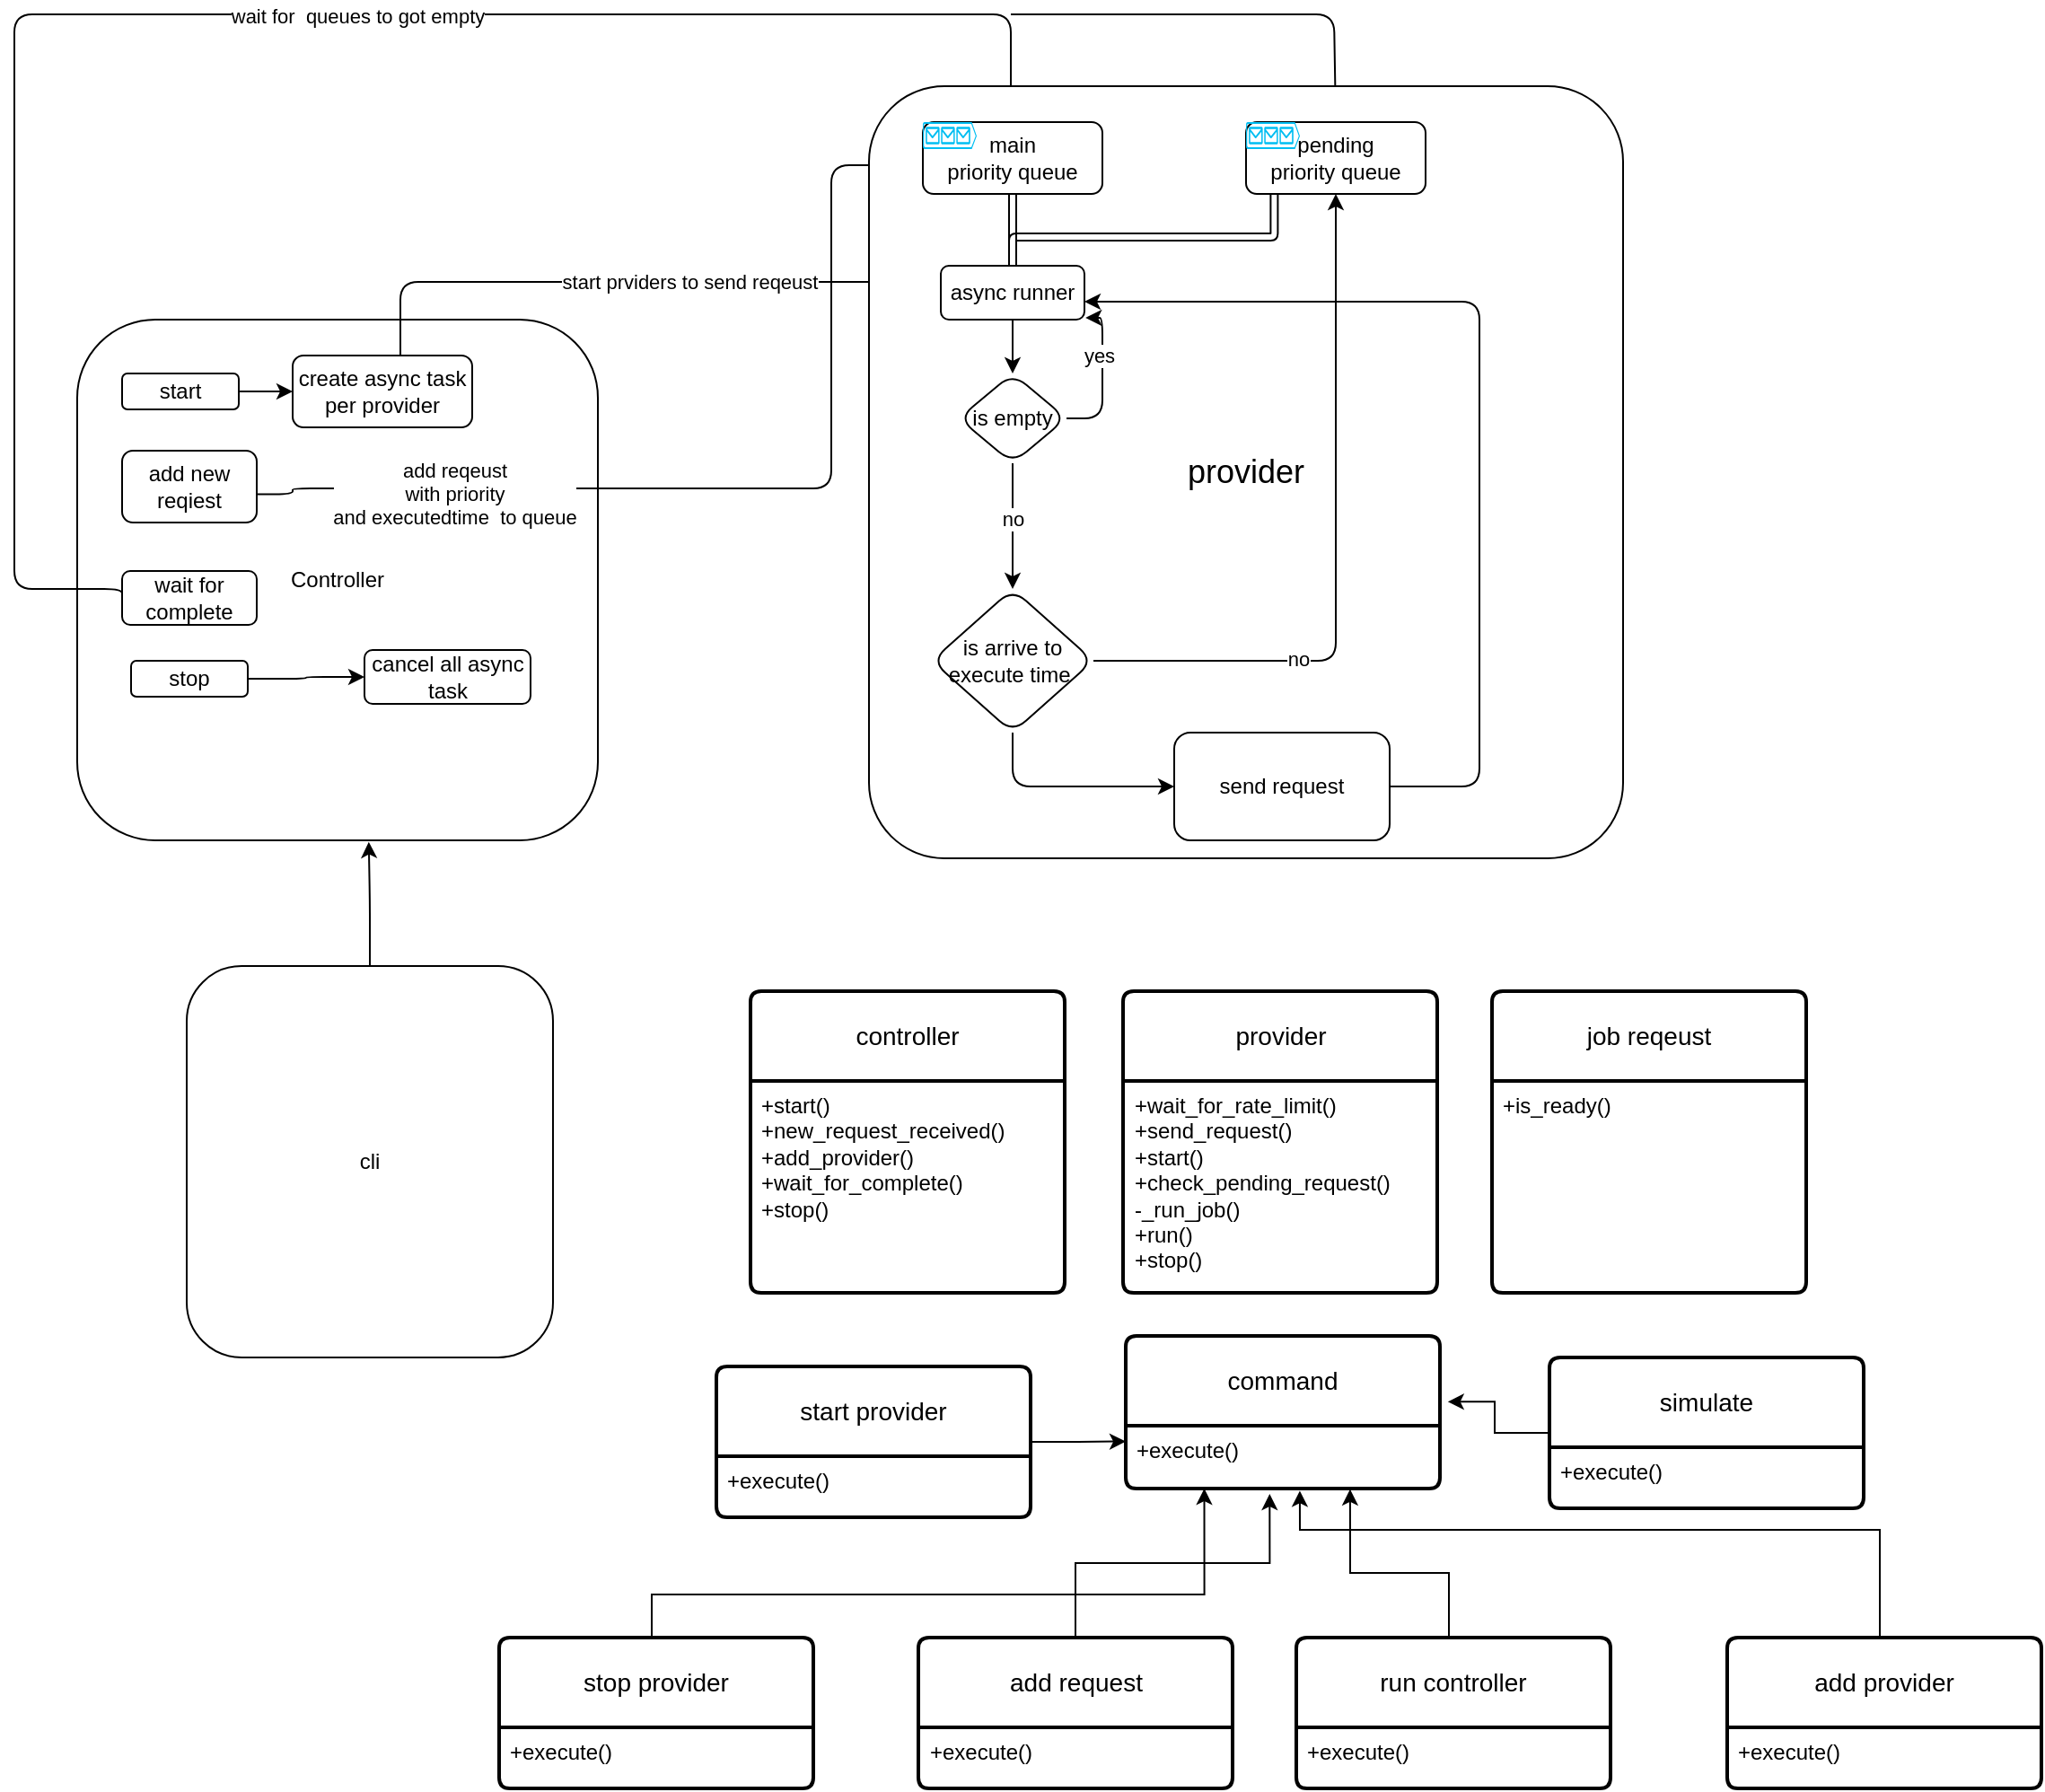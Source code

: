 <mxfile version="22.0.2" type="device">
  <diagram id="R2lEEEUBdFMjLlhIrx00" name="Page-1">
    <mxGraphModel dx="2025" dy="1522" grid="1" gridSize="12" guides="1" tooltips="1" connect="1" arrows="1" fold="1" page="1" pageScale="1" pageWidth="850" pageHeight="1100" math="0" shadow="0" extFonts="Permanent Marker^https://fonts.googleapis.com/css?family=Permanent+Marker">
      <root>
        <mxCell id="0" />
        <mxCell id="1" parent="0" />
        <mxCell id="hEaMu5YipVM85JO3dCSX-114" value="" style="group" parent="1" vertex="1" connectable="0">
          <mxGeometry x="245" y="20" width="1129" height="988" as="geometry" />
        </mxCell>
        <mxCell id="hEaMu5YipVM85JO3dCSX-51" value="" style="edgeStyle=none;orthogonalLoop=1;jettySize=auto;html=1;rounded=1;entryX=0.5;entryY=0;entryDx=0;entryDy=0;" parent="hEaMu5YipVM85JO3dCSX-114" target="hEaMu5YipVM85JO3dCSX-11" edge="1">
          <mxGeometry width="80" relative="1" as="geometry">
            <mxPoint x="555" as="sourcePoint" />
            <mxPoint x="645" y="-20" as="targetPoint" />
            <Array as="points">
              <mxPoint x="735" />
            </Array>
          </mxGeometry>
        </mxCell>
        <mxCell id="hEaMu5YipVM85JO3dCSX-55" value="cli" style="html=1;dashed=0;whiteSpace=wrap;rounded=1;" parent="hEaMu5YipVM85JO3dCSX-114" vertex="1">
          <mxGeometry x="96" y="530" width="204" height="218" as="geometry" />
        </mxCell>
        <mxCell id="hEaMu5YipVM85JO3dCSX-59" value="controller" style="swimlane;childLayout=stackLayout;horizontal=1;startSize=50;horizontalStack=0;rounded=1;fontSize=14;fontStyle=0;strokeWidth=2;resizeParent=0;resizeLast=1;shadow=0;dashed=0;align=center;arcSize=4;whiteSpace=wrap;html=1;" parent="hEaMu5YipVM85JO3dCSX-114" vertex="1">
          <mxGeometry x="410" y="544" width="175" height="168" as="geometry" />
        </mxCell>
        <mxCell id="hEaMu5YipVM85JO3dCSX-60" value="+start()&lt;br&gt;+new_request_received()&lt;br&gt;+add_provider()&lt;br&gt;+wait_for_complete()&lt;br&gt;+stop()" style="align=left;strokeColor=none;fillColor=none;spacingLeft=4;fontSize=12;verticalAlign=top;resizable=0;rotatable=0;part=1;html=1;rounded=1;" parent="hEaMu5YipVM85JO3dCSX-59" vertex="1">
          <mxGeometry y="50" width="175" height="118" as="geometry" />
        </mxCell>
        <mxCell id="hEaMu5YipVM85JO3dCSX-61" value="Controller" style="rounded=1;whiteSpace=wrap;html=1;" parent="hEaMu5YipVM85JO3dCSX-114" vertex="1">
          <mxGeometry x="35" y="170" width="290" height="290" as="geometry" />
        </mxCell>
        <mxCell id="hEaMu5YipVM85JO3dCSX-63" value="start" style="whiteSpace=wrap;html=1;rounded=1;" parent="hEaMu5YipVM85JO3dCSX-114" vertex="1">
          <mxGeometry x="60" y="200" width="65" height="20" as="geometry" />
        </mxCell>
        <mxCell id="hEaMu5YipVM85JO3dCSX-64" value="add new reqiest" style="whiteSpace=wrap;html=1;rounded=1;" parent="hEaMu5YipVM85JO3dCSX-114" vertex="1">
          <mxGeometry x="60" y="243" width="75" height="40" as="geometry" />
        </mxCell>
        <mxCell id="hEaMu5YipVM85JO3dCSX-65" value="wait for complete" style="whiteSpace=wrap;html=1;rounded=1;" parent="hEaMu5YipVM85JO3dCSX-114" vertex="1">
          <mxGeometry x="60" y="310" width="75" height="30" as="geometry" />
        </mxCell>
        <mxCell id="hEaMu5YipVM85JO3dCSX-66" value="stop" style="whiteSpace=wrap;html=1;rounded=1;" parent="hEaMu5YipVM85JO3dCSX-114" vertex="1">
          <mxGeometry x="65" y="360" width="65" height="20" as="geometry" />
        </mxCell>
        <mxCell id="hEaMu5YipVM85JO3dCSX-38" style="edgeStyle=orthogonalEdgeStyle;rounded=1;orthogonalLoop=1;jettySize=auto;html=1;entryX=0;entryY=0.5;entryDx=0;entryDy=0;exitX=1.005;exitY=0.505;exitDx=0;exitDy=0;exitPerimeter=0;" parent="hEaMu5YipVM85JO3dCSX-114" edge="1">
          <mxGeometry relative="1" as="geometry">
            <mxPoint x="135.375" y="267.2" as="sourcePoint" />
            <mxPoint x="505" y="84" as="targetPoint" />
            <Array as="points">
              <mxPoint x="155" y="267" />
              <mxPoint x="155" y="264" />
              <mxPoint x="455" y="264" />
              <mxPoint x="455" y="84" />
            </Array>
          </mxGeometry>
        </mxCell>
        <mxCell id="hEaMu5YipVM85JO3dCSX-39" value="add reqeust&lt;br style=&quot;border-color: var(--border-color);&quot;&gt;with priority&lt;br style=&quot;border-color: var(--border-color);&quot;&gt;and executedtime&amp;nbsp; to queue" style="edgeLabel;html=1;align=center;verticalAlign=middle;resizable=0;points=[];rounded=1;" parent="hEaMu5YipVM85JO3dCSX-38" vertex="1" connectable="0">
          <mxGeometry x="0.274" y="-1" relative="1" as="geometry">
            <mxPoint x="-211" y="32" as="offset" />
          </mxGeometry>
        </mxCell>
        <mxCell id="hEaMu5YipVM85JO3dCSX-41" style="edgeStyle=orthogonalEdgeStyle;rounded=1;orthogonalLoop=1;jettySize=auto;html=1;entryX=0;entryY=0.5;entryDx=0;entryDy=0;exitX=0.6;exitY=0.025;exitDx=0;exitDy=0;exitPerimeter=0;" parent="hEaMu5YipVM85JO3dCSX-114" edge="1">
          <mxGeometry relative="1" as="geometry">
            <mxPoint x="215" y="190" as="sourcePoint" />
            <mxPoint x="515" y="149" as="targetPoint" />
            <Array as="points">
              <mxPoint x="215" y="149" />
            </Array>
          </mxGeometry>
        </mxCell>
        <mxCell id="hEaMu5YipVM85JO3dCSX-42" value="start prviders to send reqeust" style="edgeLabel;html=1;align=center;verticalAlign=middle;resizable=0;points=[];rounded=1;" parent="hEaMu5YipVM85JO3dCSX-41" vertex="1" connectable="0">
          <mxGeometry x="-0.018" y="-4" relative="1" as="geometry">
            <mxPoint x="34" y="-4" as="offset" />
          </mxGeometry>
        </mxCell>
        <mxCell id="hEaMu5YipVM85JO3dCSX-45" style="edgeStyle=orthogonalEdgeStyle;rounded=1;orthogonalLoop=1;jettySize=auto;html=1;exitX=0;exitY=0.5;exitDx=0;exitDy=0;entryX=0.5;entryY=0;entryDx=0;entryDy=0;" parent="hEaMu5YipVM85JO3dCSX-114" source="hEaMu5YipVM85JO3dCSX-65" target="hEaMu5YipVM85JO3dCSX-2" edge="1">
          <mxGeometry relative="1" as="geometry">
            <mxPoint x="20" y="286.25" as="sourcePoint" />
            <Array as="points">
              <mxPoint x="60" y="320" />
              <mxPoint y="320" />
              <mxPoint />
              <mxPoint x="555" />
            </Array>
          </mxGeometry>
        </mxCell>
        <mxCell id="hEaMu5YipVM85JO3dCSX-46" value="wait for&amp;nbsp; queues to got empty" style="edgeLabel;html=1;align=center;verticalAlign=middle;resizable=0;points=[];rounded=1;" parent="hEaMu5YipVM85JO3dCSX-45" vertex="1" connectable="0">
          <mxGeometry x="0.149" y="-1" relative="1" as="geometry">
            <mxPoint x="1" as="offset" />
          </mxGeometry>
        </mxCell>
        <mxCell id="hEaMu5YipVM85JO3dCSX-68" value="create async task per provider" style="whiteSpace=wrap;html=1;rounded=1;" parent="hEaMu5YipVM85JO3dCSX-114" vertex="1">
          <mxGeometry x="155" y="190" width="100" height="40" as="geometry" />
        </mxCell>
        <mxCell id="hEaMu5YipVM85JO3dCSX-69" value="" style="edgeStyle=orthogonalEdgeStyle;rounded=1;orthogonalLoop=1;jettySize=auto;html=1;" parent="hEaMu5YipVM85JO3dCSX-114" source="hEaMu5YipVM85JO3dCSX-63" target="hEaMu5YipVM85JO3dCSX-68" edge="1">
          <mxGeometry relative="1" as="geometry" />
        </mxCell>
        <mxCell id="hEaMu5YipVM85JO3dCSX-70" value="cancel all async task" style="whiteSpace=wrap;html=1;rounded=1;" parent="hEaMu5YipVM85JO3dCSX-114" vertex="1">
          <mxGeometry x="195" y="354" width="92.5" height="30" as="geometry" />
        </mxCell>
        <mxCell id="hEaMu5YipVM85JO3dCSX-71" value="" style="edgeStyle=orthogonalEdgeStyle;rounded=1;orthogonalLoop=1;jettySize=auto;html=1;" parent="hEaMu5YipVM85JO3dCSX-114" source="hEaMu5YipVM85JO3dCSX-66" target="hEaMu5YipVM85JO3dCSX-70" edge="1">
          <mxGeometry relative="1" as="geometry" />
        </mxCell>
        <mxCell id="hEaMu5YipVM85JO3dCSX-74" style="edgeStyle=orthogonalEdgeStyle;rounded=1;orthogonalLoop=1;jettySize=auto;html=1;entryX=0.56;entryY=1.003;entryDx=0;entryDy=0;entryPerimeter=0;" parent="hEaMu5YipVM85JO3dCSX-114" source="hEaMu5YipVM85JO3dCSX-55" target="hEaMu5YipVM85JO3dCSX-61" edge="1">
          <mxGeometry relative="1" as="geometry" />
        </mxCell>
        <mxCell id="hEaMu5YipVM85JO3dCSX-78" value="provider" style="swimlane;childLayout=stackLayout;horizontal=1;startSize=50;horizontalStack=0;rounded=1;fontSize=14;fontStyle=0;strokeWidth=2;resizeParent=0;resizeLast=1;shadow=0;dashed=0;align=center;arcSize=4;whiteSpace=wrap;html=1;" parent="hEaMu5YipVM85JO3dCSX-114" vertex="1">
          <mxGeometry x="617.5" y="544" width="175" height="168" as="geometry" />
        </mxCell>
        <mxCell id="hEaMu5YipVM85JO3dCSX-79" value="+wait_for_rate_limit&lt;span style=&quot;background-color: initial;&quot;&gt;()&lt;/span&gt;&lt;br&gt;+send_request&lt;span style=&quot;background-color: initial;&quot;&gt;()&lt;/span&gt;&lt;br&gt;+start&lt;span style=&quot;background-color: initial;&quot;&gt;()&lt;/span&gt;&lt;br&gt;+check_pending_request&lt;span style=&quot;background-color: initial;&quot;&gt;()&lt;/span&gt;&lt;br&gt;-_run_job&lt;span style=&quot;background-color: initial;&quot;&gt;()&lt;br&gt;&lt;/span&gt;+run()&lt;br&gt;+stop()" style="align=left;strokeColor=none;fillColor=none;spacingLeft=4;fontSize=12;verticalAlign=top;resizable=0;rotatable=0;part=1;html=1;rounded=1;" parent="hEaMu5YipVM85JO3dCSX-78" vertex="1">
          <mxGeometry y="50" width="175" height="118" as="geometry" />
        </mxCell>
        <mxCell id="hEaMu5YipVM85JO3dCSX-80" value="job reqeust" style="swimlane;childLayout=stackLayout;horizontal=1;startSize=50;horizontalStack=0;rounded=1;fontSize=14;fontStyle=0;strokeWidth=2;resizeParent=0;resizeLast=1;shadow=0;dashed=0;align=center;arcSize=4;whiteSpace=wrap;html=1;" parent="hEaMu5YipVM85JO3dCSX-114" vertex="1">
          <mxGeometry x="823" y="544" width="175" height="168" as="geometry" />
        </mxCell>
        <mxCell id="hEaMu5YipVM85JO3dCSX-81" value="+is_ready&lt;span style=&quot;background-color: initial;&quot;&gt;()&lt;/span&gt;&lt;br&gt;" style="align=left;strokeColor=none;fillColor=none;spacingLeft=4;fontSize=12;verticalAlign=top;resizable=0;rotatable=0;part=1;html=1;rounded=1;" parent="hEaMu5YipVM85JO3dCSX-80" vertex="1">
          <mxGeometry y="50" width="175" height="118" as="geometry" />
        </mxCell>
        <mxCell id="hEaMu5YipVM85JO3dCSX-82" value="command" style="swimlane;childLayout=stackLayout;horizontal=1;startSize=50;horizontalStack=0;rounded=1;fontSize=14;fontStyle=0;strokeWidth=2;resizeParent=0;resizeLast=1;shadow=0;dashed=0;align=center;arcSize=4;whiteSpace=wrap;html=1;" parent="hEaMu5YipVM85JO3dCSX-114" vertex="1">
          <mxGeometry x="619" y="736" width="175" height="85" as="geometry" />
        </mxCell>
        <mxCell id="hEaMu5YipVM85JO3dCSX-83" value="+execute&lt;span style=&quot;background-color: initial;&quot;&gt;()&lt;/span&gt;&lt;br&gt;" style="align=left;strokeColor=none;fillColor=none;spacingLeft=4;fontSize=12;verticalAlign=top;resizable=0;rotatable=0;part=1;html=1;rounded=1;" parent="hEaMu5YipVM85JO3dCSX-82" vertex="1">
          <mxGeometry y="50" width="175" height="35" as="geometry" />
        </mxCell>
        <mxCell id="hEaMu5YipVM85JO3dCSX-90" value="add request" style="swimlane;childLayout=stackLayout;horizontal=1;startSize=50;horizontalStack=0;rounded=1;fontSize=14;fontStyle=0;strokeWidth=2;resizeParent=0;resizeLast=1;shadow=0;dashed=0;align=center;arcSize=4;whiteSpace=wrap;html=1;" parent="hEaMu5YipVM85JO3dCSX-114" vertex="1">
          <mxGeometry x="503.5" y="904" width="175" height="84" as="geometry" />
        </mxCell>
        <mxCell id="hEaMu5YipVM85JO3dCSX-91" value="+execute&lt;span style=&quot;background-color: initial;&quot;&gt;()&lt;/span&gt;&lt;br&gt;" style="align=left;strokeColor=none;fillColor=none;spacingLeft=4;fontSize=12;verticalAlign=top;resizable=0;rotatable=0;part=1;html=1;rounded=1;" parent="hEaMu5YipVM85JO3dCSX-90" vertex="1">
          <mxGeometry y="50" width="175" height="34" as="geometry" />
        </mxCell>
        <mxCell id="hEaMu5YipVM85JO3dCSX-96" style="edgeStyle=orthogonalEdgeStyle;rounded=0;orthogonalLoop=1;jettySize=auto;html=1;entryX=0.458;entryY=1.086;entryDx=0;entryDy=0;entryPerimeter=0;" parent="hEaMu5YipVM85JO3dCSX-114" source="hEaMu5YipVM85JO3dCSX-90" target="hEaMu5YipVM85JO3dCSX-83" edge="1">
          <mxGeometry relative="1" as="geometry" />
        </mxCell>
        <mxCell id="hEaMu5YipVM85JO3dCSX-98" value="run controller" style="swimlane;childLayout=stackLayout;horizontal=1;startSize=50;horizontalStack=0;rounded=1;fontSize=14;fontStyle=0;strokeWidth=2;resizeParent=0;resizeLast=1;shadow=0;dashed=0;align=center;arcSize=4;whiteSpace=wrap;html=1;" parent="hEaMu5YipVM85JO3dCSX-114" vertex="1">
          <mxGeometry x="714" y="904" width="175" height="84" as="geometry" />
        </mxCell>
        <mxCell id="hEaMu5YipVM85JO3dCSX-99" value="+execute&lt;span style=&quot;background-color: initial;&quot;&gt;()&lt;/span&gt;&lt;br&gt;" style="align=left;strokeColor=none;fillColor=none;spacingLeft=4;fontSize=12;verticalAlign=top;resizable=0;rotatable=0;part=1;html=1;rounded=1;" parent="hEaMu5YipVM85JO3dCSX-98" vertex="1">
          <mxGeometry y="50" width="175" height="34" as="geometry" />
        </mxCell>
        <mxCell id="hEaMu5YipVM85JO3dCSX-109" style="edgeStyle=orthogonalEdgeStyle;rounded=0;orthogonalLoop=1;jettySize=auto;html=1;entryX=0.25;entryY=1;entryDx=0;entryDy=0;" parent="hEaMu5YipVM85JO3dCSX-114" source="hEaMu5YipVM85JO3dCSX-100" target="hEaMu5YipVM85JO3dCSX-83" edge="1">
          <mxGeometry relative="1" as="geometry">
            <Array as="points">
              <mxPoint x="355" y="880" />
              <mxPoint x="663" y="880" />
            </Array>
          </mxGeometry>
        </mxCell>
        <mxCell id="hEaMu5YipVM85JO3dCSX-100" value="stop provider" style="swimlane;childLayout=stackLayout;horizontal=1;startSize=50;horizontalStack=0;rounded=1;fontSize=14;fontStyle=0;strokeWidth=2;resizeParent=0;resizeLast=1;shadow=0;dashed=0;align=center;arcSize=4;whiteSpace=wrap;html=1;" parent="hEaMu5YipVM85JO3dCSX-114" vertex="1">
          <mxGeometry x="270" y="904" width="175" height="84" as="geometry" />
        </mxCell>
        <mxCell id="hEaMu5YipVM85JO3dCSX-101" value="+execute&lt;span style=&quot;background-color: initial;&quot;&gt;()&lt;/span&gt;&lt;br&gt;" style="align=left;strokeColor=none;fillColor=none;spacingLeft=4;fontSize=12;verticalAlign=top;resizable=0;rotatable=0;part=1;html=1;rounded=1;" parent="hEaMu5YipVM85JO3dCSX-100" vertex="1">
          <mxGeometry y="50" width="175" height="34" as="geometry" />
        </mxCell>
        <mxCell id="hEaMu5YipVM85JO3dCSX-110" style="edgeStyle=orthogonalEdgeStyle;rounded=0;orthogonalLoop=1;jettySize=auto;html=1;exitX=1;exitY=0.5;exitDx=0;exitDy=0;entryX=0;entryY=0.25;entryDx=0;entryDy=0;" parent="hEaMu5YipVM85JO3dCSX-114" source="hEaMu5YipVM85JO3dCSX-102" target="hEaMu5YipVM85JO3dCSX-83" edge="1">
          <mxGeometry relative="1" as="geometry" />
        </mxCell>
        <mxCell id="hEaMu5YipVM85JO3dCSX-102" value="start provider" style="swimlane;childLayout=stackLayout;horizontal=1;startSize=50;horizontalStack=0;rounded=1;fontSize=14;fontStyle=0;strokeWidth=2;resizeParent=0;resizeLast=1;shadow=0;dashed=0;align=center;arcSize=4;whiteSpace=wrap;html=1;" parent="hEaMu5YipVM85JO3dCSX-114" vertex="1">
          <mxGeometry x="391" y="753" width="175" height="84" as="geometry" />
        </mxCell>
        <mxCell id="hEaMu5YipVM85JO3dCSX-103" value="+execute&lt;span style=&quot;background-color: initial;&quot;&gt;()&lt;/span&gt;&lt;br&gt;" style="align=left;strokeColor=none;fillColor=none;spacingLeft=4;fontSize=12;verticalAlign=top;resizable=0;rotatable=0;part=1;html=1;rounded=1;" parent="hEaMu5YipVM85JO3dCSX-102" vertex="1">
          <mxGeometry y="50" width="175" height="34" as="geometry" />
        </mxCell>
        <mxCell id="hEaMu5YipVM85JO3dCSX-104" value="simulate" style="swimlane;childLayout=stackLayout;horizontal=1;startSize=50;horizontalStack=0;rounded=1;fontSize=14;fontStyle=0;strokeWidth=2;resizeParent=0;resizeLast=1;shadow=0;dashed=0;align=center;arcSize=4;whiteSpace=wrap;html=1;" parent="hEaMu5YipVM85JO3dCSX-114" vertex="1">
          <mxGeometry x="855" y="748" width="175" height="84" as="geometry" />
        </mxCell>
        <mxCell id="hEaMu5YipVM85JO3dCSX-105" value="+execute&lt;span style=&quot;background-color: initial;&quot;&gt;()&lt;/span&gt;&lt;br&gt;" style="align=left;strokeColor=none;fillColor=none;spacingLeft=4;fontSize=12;verticalAlign=top;resizable=0;rotatable=0;part=1;html=1;rounded=1;" parent="hEaMu5YipVM85JO3dCSX-104" vertex="1">
          <mxGeometry y="50" width="175" height="34" as="geometry" />
        </mxCell>
        <mxCell id="hEaMu5YipVM85JO3dCSX-106" style="edgeStyle=orthogonalEdgeStyle;rounded=0;orthogonalLoop=1;jettySize=auto;html=1;entryX=1.025;entryY=0.431;entryDx=0;entryDy=0;entryPerimeter=0;" parent="hEaMu5YipVM85JO3dCSX-114" source="hEaMu5YipVM85JO3dCSX-104" target="hEaMu5YipVM85JO3dCSX-82" edge="1">
          <mxGeometry relative="1" as="geometry" />
        </mxCell>
        <mxCell id="hEaMu5YipVM85JO3dCSX-107" style="edgeStyle=orthogonalEdgeStyle;rounded=0;orthogonalLoop=1;jettySize=auto;html=1;entryX=0.714;entryY=1.011;entryDx=0;entryDy=0;entryPerimeter=0;" parent="hEaMu5YipVM85JO3dCSX-114" source="hEaMu5YipVM85JO3dCSX-98" target="hEaMu5YipVM85JO3dCSX-83" edge="1">
          <mxGeometry relative="1" as="geometry">
            <Array as="points">
              <mxPoint x="799" y="868" />
              <mxPoint x="744" y="868" />
            </Array>
          </mxGeometry>
        </mxCell>
        <mxCell id="hEaMu5YipVM85JO3dCSX-111" value="add provider" style="swimlane;childLayout=stackLayout;horizontal=1;startSize=50;horizontalStack=0;rounded=1;fontSize=14;fontStyle=0;strokeWidth=2;resizeParent=0;resizeLast=1;shadow=0;dashed=0;align=center;arcSize=4;whiteSpace=wrap;html=1;" parent="hEaMu5YipVM85JO3dCSX-114" vertex="1">
          <mxGeometry x="954" y="904" width="175" height="84" as="geometry" />
        </mxCell>
        <mxCell id="hEaMu5YipVM85JO3dCSX-112" value="+execute&lt;span style=&quot;background-color: initial;&quot;&gt;()&lt;/span&gt;&lt;br&gt;" style="align=left;strokeColor=none;fillColor=none;spacingLeft=4;fontSize=12;verticalAlign=top;resizable=0;rotatable=0;part=1;html=1;rounded=1;" parent="hEaMu5YipVM85JO3dCSX-111" vertex="1">
          <mxGeometry y="50" width="175" height="34" as="geometry" />
        </mxCell>
        <mxCell id="hEaMu5YipVM85JO3dCSX-113" style="edgeStyle=orthogonalEdgeStyle;rounded=0;orthogonalLoop=1;jettySize=auto;html=1;entryX=0.554;entryY=1.034;entryDx=0;entryDy=0;entryPerimeter=0;" parent="hEaMu5YipVM85JO3dCSX-114" source="hEaMu5YipVM85JO3dCSX-111" target="hEaMu5YipVM85JO3dCSX-83" edge="1">
          <mxGeometry relative="1" as="geometry">
            <Array as="points">
              <mxPoint x="1039" y="844" />
              <mxPoint x="716" y="844" />
            </Array>
          </mxGeometry>
        </mxCell>
        <mxCell id="hEaMu5YipVM85JO3dCSX-116" value="" style="group" parent="hEaMu5YipVM85JO3dCSX-114" vertex="1" connectable="0">
          <mxGeometry x="476" y="40" width="420" height="430" as="geometry" />
        </mxCell>
        <mxCell id="hEaMu5YipVM85JO3dCSX-1" value="&lt;div style=&quot;&quot;&gt;&lt;span style=&quot;background-color: initial;&quot;&gt;&lt;font style=&quot;font-size: 18px;&quot;&gt;provider&lt;/font&gt;&lt;/span&gt;&lt;/div&gt;" style="rounded=1;arcSize=10;whiteSpace=wrap;html=1;align=center;movable=1;resizable=1;rotatable=1;deletable=1;editable=1;locked=0;connectable=1;container=0;" parent="hEaMu5YipVM85JO3dCSX-116" vertex="1">
          <mxGeometry width="420" height="430" as="geometry" />
        </mxCell>
        <mxCell id="hEaMu5YipVM85JO3dCSX-2" value="main&lt;br&gt;priority queue" style="whiteSpace=wrap;html=1;align=center;movable=1;resizable=1;rotatable=1;deletable=1;editable=1;locked=0;connectable=1;rounded=1;container=0;" parent="hEaMu5YipVM85JO3dCSX-116" vertex="1">
          <mxGeometry x="30" y="20" width="100" height="40" as="geometry" />
        </mxCell>
        <mxCell id="hEaMu5YipVM85JO3dCSX-10" value="is empty" style="shape=rhombus;html=1;dashed=0;whiteSpace=wrap;perimeter=rhombusPerimeter;rounded=1;container=0;" parent="hEaMu5YipVM85JO3dCSX-116" vertex="1">
          <mxGeometry x="50" y="160" width="60" height="50" as="geometry" />
        </mxCell>
        <mxCell id="hEaMu5YipVM85JO3dCSX-11" value="pending&lt;br&gt;priority queue" style="whiteSpace=wrap;html=1;align=center;movable=1;resizable=1;rotatable=1;deletable=1;editable=1;locked=0;connectable=1;rounded=1;container=0;" parent="hEaMu5YipVM85JO3dCSX-116" vertex="1">
          <mxGeometry x="210" y="20" width="100" height="40" as="geometry" />
        </mxCell>
        <mxCell id="hEaMu5YipVM85JO3dCSX-18" style="edgeStyle=orthogonalEdgeStyle;rounded=1;orthogonalLoop=1;jettySize=auto;html=1;" parent="hEaMu5YipVM85JO3dCSX-116" source="hEaMu5YipVM85JO3dCSX-15" target="hEaMu5YipVM85JO3dCSX-11" edge="1">
          <mxGeometry relative="1" as="geometry" />
        </mxCell>
        <mxCell id="hEaMu5YipVM85JO3dCSX-19" value="no" style="edgeLabel;html=1;align=center;verticalAlign=middle;resizable=0;points=[];rounded=1;container=0;" parent="hEaMu5YipVM85JO3dCSX-18" vertex="1" connectable="0">
          <mxGeometry x="-0.425" y="1" relative="1" as="geometry">
            <mxPoint as="offset" />
          </mxGeometry>
        </mxCell>
        <mxCell id="hEaMu5YipVM85JO3dCSX-15" value="is arrive to execute time&amp;nbsp;" style="shape=rhombus;html=1;dashed=0;whiteSpace=wrap;perimeter=rhombusPerimeter;rounded=1;container=0;" parent="hEaMu5YipVM85JO3dCSX-116" vertex="1">
          <mxGeometry x="35" y="280" width="90" height="80" as="geometry" />
        </mxCell>
        <mxCell id="hEaMu5YipVM85JO3dCSX-16" value="" style="edgeStyle=orthogonalEdgeStyle;rounded=1;orthogonalLoop=1;jettySize=auto;html=1;" parent="hEaMu5YipVM85JO3dCSX-116" source="hEaMu5YipVM85JO3dCSX-10" target="hEaMu5YipVM85JO3dCSX-15" edge="1">
          <mxGeometry relative="1" as="geometry" />
        </mxCell>
        <mxCell id="hEaMu5YipVM85JO3dCSX-17" value="no" style="edgeLabel;html=1;align=center;verticalAlign=middle;resizable=0;points=[];rounded=1;container=0;" parent="hEaMu5YipVM85JO3dCSX-16" vertex="1" connectable="0">
          <mxGeometry x="-0.125" relative="1" as="geometry">
            <mxPoint as="offset" />
          </mxGeometry>
        </mxCell>
        <mxCell id="hEaMu5YipVM85JO3dCSX-24" style="edgeStyle=orthogonalEdgeStyle;rounded=1;orthogonalLoop=1;jettySize=auto;html=1;" parent="hEaMu5YipVM85JO3dCSX-116" source="hEaMu5YipVM85JO3dCSX-20" target="hEaMu5YipVM85JO3dCSX-10" edge="1">
          <mxGeometry relative="1" as="geometry" />
        </mxCell>
        <mxCell id="hEaMu5YipVM85JO3dCSX-72" style="edgeStyle=orthogonalEdgeStyle;rounded=1;orthogonalLoop=1;jettySize=auto;html=1;shape=link;" parent="hEaMu5YipVM85JO3dCSX-116" source="hEaMu5YipVM85JO3dCSX-20" target="hEaMu5YipVM85JO3dCSX-2" edge="1">
          <mxGeometry relative="1" as="geometry" />
        </mxCell>
        <mxCell id="hEaMu5YipVM85JO3dCSX-73" style="edgeStyle=orthogonalEdgeStyle;rounded=1;orthogonalLoop=1;jettySize=auto;html=1;exitX=0.5;exitY=0;exitDx=0;exitDy=0;entryX=0.157;entryY=1;entryDx=0;entryDy=0;entryPerimeter=0;shape=link;" parent="hEaMu5YipVM85JO3dCSX-116" source="hEaMu5YipVM85JO3dCSX-20" target="hEaMu5YipVM85JO3dCSX-11" edge="1">
          <mxGeometry relative="1" as="geometry">
            <mxPoint x="260" y="70" as="targetPoint" />
            <Array as="points">
              <mxPoint x="80" y="84" />
              <mxPoint x="226" y="84" />
            </Array>
          </mxGeometry>
        </mxCell>
        <mxCell id="hEaMu5YipVM85JO3dCSX-20" value="async runner" style="whiteSpace=wrap;html=1;rounded=1;container=0;" parent="hEaMu5YipVM85JO3dCSX-116" vertex="1">
          <mxGeometry x="40" y="100" width="80" height="30" as="geometry" />
        </mxCell>
        <mxCell id="hEaMu5YipVM85JO3dCSX-29" style="edgeStyle=orthogonalEdgeStyle;rounded=1;orthogonalLoop=1;jettySize=auto;html=1;entryX=1.007;entryY=0.97;entryDx=0;entryDy=0;entryPerimeter=0;" parent="hEaMu5YipVM85JO3dCSX-116" source="hEaMu5YipVM85JO3dCSX-10" target="hEaMu5YipVM85JO3dCSX-20" edge="1">
          <mxGeometry relative="1" as="geometry">
            <mxPoint x="120" y="130" as="targetPoint" />
            <Array as="points">
              <mxPoint x="130" y="185" />
              <mxPoint x="130" y="129" />
              <mxPoint x="121" y="129" />
            </Array>
          </mxGeometry>
        </mxCell>
        <mxCell id="hEaMu5YipVM85JO3dCSX-30" value="yes" style="edgeLabel;html=1;align=center;verticalAlign=middle;resizable=0;points=[];rounded=1;container=0;" parent="hEaMu5YipVM85JO3dCSX-29" vertex="1" connectable="0">
          <mxGeometry x="0.286" y="2" relative="1" as="geometry">
            <mxPoint as="offset" />
          </mxGeometry>
        </mxCell>
        <mxCell id="hEaMu5YipVM85JO3dCSX-54" style="edgeStyle=orthogonalEdgeStyle;rounded=1;orthogonalLoop=1;jettySize=auto;html=1;" parent="hEaMu5YipVM85JO3dCSX-116" source="hEaMu5YipVM85JO3dCSX-52" target="hEaMu5YipVM85JO3dCSX-20" edge="1">
          <mxGeometry relative="1" as="geometry">
            <Array as="points">
              <mxPoint x="340" y="390" />
              <mxPoint x="340" y="120" />
            </Array>
          </mxGeometry>
        </mxCell>
        <mxCell id="hEaMu5YipVM85JO3dCSX-52" value="send request" style="whiteSpace=wrap;html=1;dashed=0;rounded=1;container=0;" parent="hEaMu5YipVM85JO3dCSX-116" vertex="1">
          <mxGeometry x="170" y="360" width="120" height="60" as="geometry" />
        </mxCell>
        <mxCell id="hEaMu5YipVM85JO3dCSX-53" value="" style="edgeStyle=orthogonalEdgeStyle;rounded=1;orthogonalLoop=1;jettySize=auto;html=1;" parent="hEaMu5YipVM85JO3dCSX-116" source="hEaMu5YipVM85JO3dCSX-15" target="hEaMu5YipVM85JO3dCSX-52" edge="1">
          <mxGeometry relative="1" as="geometry">
            <Array as="points">
              <mxPoint x="80" y="390" />
            </Array>
          </mxGeometry>
        </mxCell>
        <mxCell id="hEaMu5YipVM85JO3dCSX-75" value="" style="verticalLabelPosition=bottom;html=1;verticalAlign=top;align=center;strokeColor=none;fillColor=#00BEF2;shape=mxgraph.azure.queue_generic;pointerEvents=1;rounded=1;container=0;" parent="hEaMu5YipVM85JO3dCSX-116" vertex="1">
          <mxGeometry x="30" y="20" width="30" height="15" as="geometry" />
        </mxCell>
        <mxCell id="hEaMu5YipVM85JO3dCSX-76" value="" style="verticalLabelPosition=bottom;html=1;verticalAlign=top;align=center;strokeColor=none;fillColor=#00BEF2;shape=mxgraph.azure.queue_generic;pointerEvents=1;rounded=1;container=0;" parent="hEaMu5YipVM85JO3dCSX-116" vertex="1">
          <mxGeometry x="210" y="20" width="30" height="15" as="geometry" />
        </mxCell>
      </root>
    </mxGraphModel>
  </diagram>
</mxfile>
